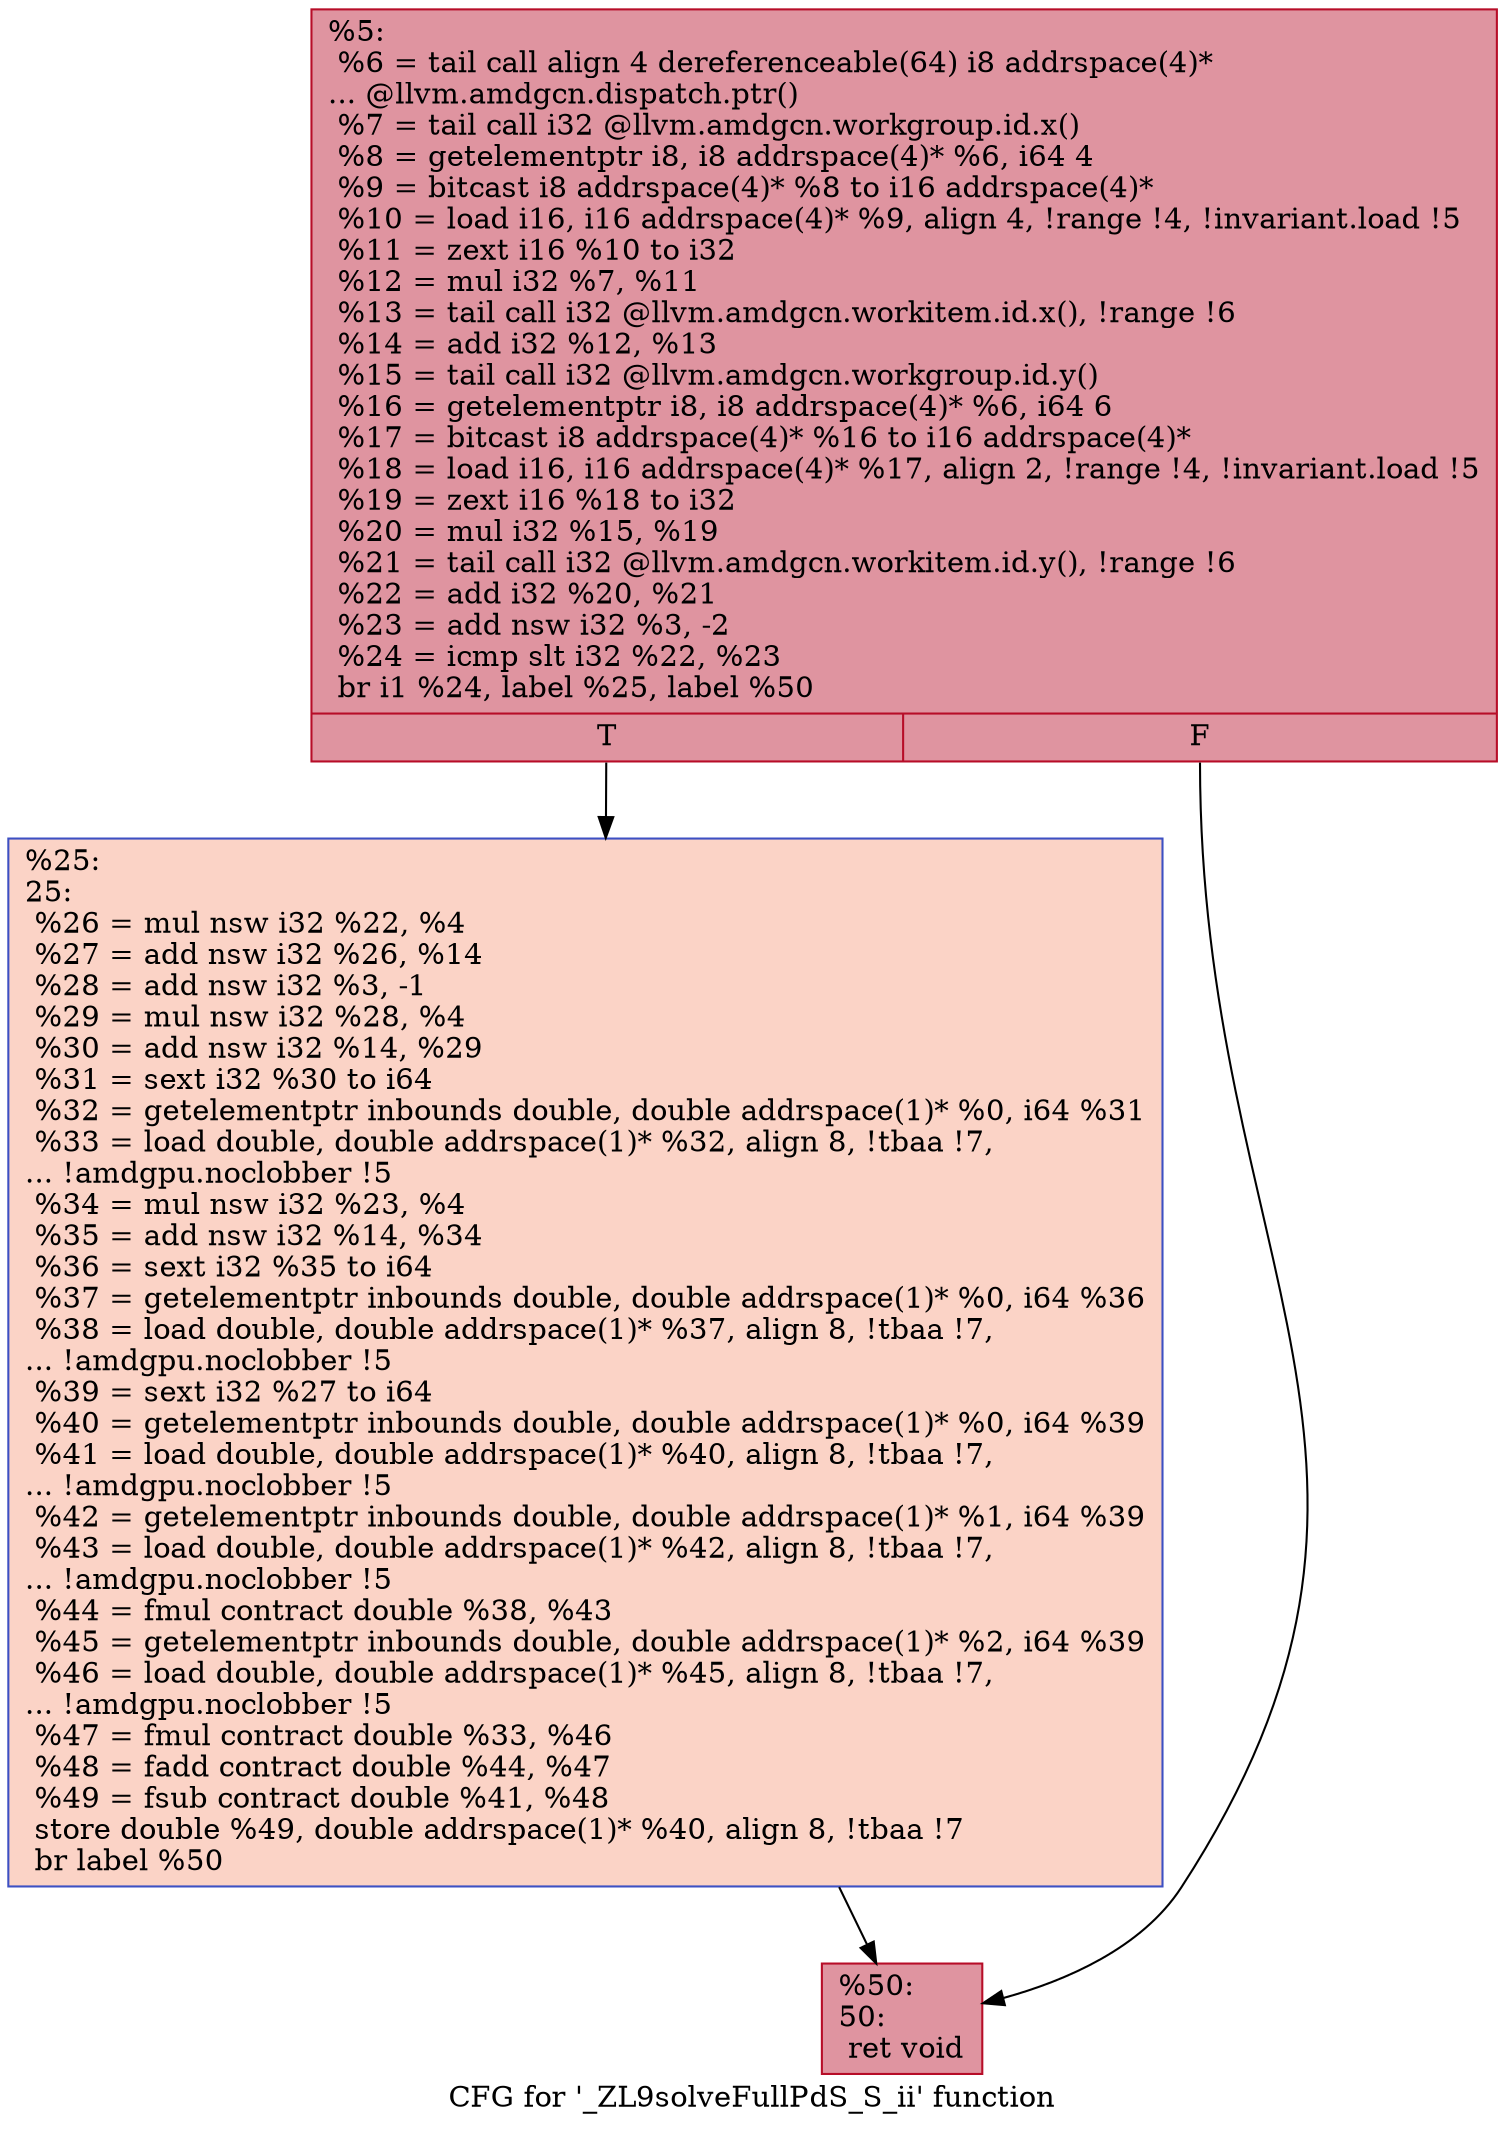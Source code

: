 digraph "CFG for '_ZL9solveFullPdS_S_ii' function" {
	label="CFG for '_ZL9solveFullPdS_S_ii' function";

	Node0x5887890 [shape=record,color="#b70d28ff", style=filled, fillcolor="#b70d2870",label="{%5:\l  %6 = tail call align 4 dereferenceable(64) i8 addrspace(4)*\l... @llvm.amdgcn.dispatch.ptr()\l  %7 = tail call i32 @llvm.amdgcn.workgroup.id.x()\l  %8 = getelementptr i8, i8 addrspace(4)* %6, i64 4\l  %9 = bitcast i8 addrspace(4)* %8 to i16 addrspace(4)*\l  %10 = load i16, i16 addrspace(4)* %9, align 4, !range !4, !invariant.load !5\l  %11 = zext i16 %10 to i32\l  %12 = mul i32 %7, %11\l  %13 = tail call i32 @llvm.amdgcn.workitem.id.x(), !range !6\l  %14 = add i32 %12, %13\l  %15 = tail call i32 @llvm.amdgcn.workgroup.id.y()\l  %16 = getelementptr i8, i8 addrspace(4)* %6, i64 6\l  %17 = bitcast i8 addrspace(4)* %16 to i16 addrspace(4)*\l  %18 = load i16, i16 addrspace(4)* %17, align 2, !range !4, !invariant.load !5\l  %19 = zext i16 %18 to i32\l  %20 = mul i32 %15, %19\l  %21 = tail call i32 @llvm.amdgcn.workitem.id.y(), !range !6\l  %22 = add i32 %20, %21\l  %23 = add nsw i32 %3, -2\l  %24 = icmp slt i32 %22, %23\l  br i1 %24, label %25, label %50\l|{<s0>T|<s1>F}}"];
	Node0x5887890:s0 -> Node0x588b220;
	Node0x5887890:s1 -> Node0x588b2b0;
	Node0x588b220 [shape=record,color="#3d50c3ff", style=filled, fillcolor="#f59c7d70",label="{%25:\l25:                                               \l  %26 = mul nsw i32 %22, %4\l  %27 = add nsw i32 %26, %14\l  %28 = add nsw i32 %3, -1\l  %29 = mul nsw i32 %28, %4\l  %30 = add nsw i32 %14, %29\l  %31 = sext i32 %30 to i64\l  %32 = getelementptr inbounds double, double addrspace(1)* %0, i64 %31\l  %33 = load double, double addrspace(1)* %32, align 8, !tbaa !7,\l... !amdgpu.noclobber !5\l  %34 = mul nsw i32 %23, %4\l  %35 = add nsw i32 %14, %34\l  %36 = sext i32 %35 to i64\l  %37 = getelementptr inbounds double, double addrspace(1)* %0, i64 %36\l  %38 = load double, double addrspace(1)* %37, align 8, !tbaa !7,\l... !amdgpu.noclobber !5\l  %39 = sext i32 %27 to i64\l  %40 = getelementptr inbounds double, double addrspace(1)* %0, i64 %39\l  %41 = load double, double addrspace(1)* %40, align 8, !tbaa !7,\l... !amdgpu.noclobber !5\l  %42 = getelementptr inbounds double, double addrspace(1)* %1, i64 %39\l  %43 = load double, double addrspace(1)* %42, align 8, !tbaa !7,\l... !amdgpu.noclobber !5\l  %44 = fmul contract double %38, %43\l  %45 = getelementptr inbounds double, double addrspace(1)* %2, i64 %39\l  %46 = load double, double addrspace(1)* %45, align 8, !tbaa !7,\l... !amdgpu.noclobber !5\l  %47 = fmul contract double %33, %46\l  %48 = fadd contract double %44, %47\l  %49 = fsub contract double %41, %48\l  store double %49, double addrspace(1)* %40, align 8, !tbaa !7\l  br label %50\l}"];
	Node0x588b220 -> Node0x588b2b0;
	Node0x588b2b0 [shape=record,color="#b70d28ff", style=filled, fillcolor="#b70d2870",label="{%50:\l50:                                               \l  ret void\l}"];
}
